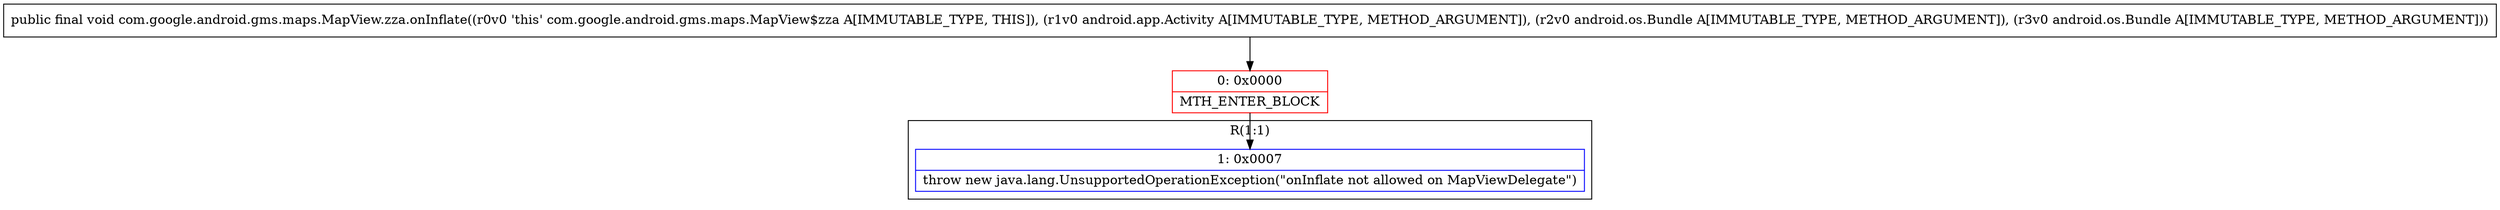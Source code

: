 digraph "CFG forcom.google.android.gms.maps.MapView.zza.onInflate(Landroid\/app\/Activity;Landroid\/os\/Bundle;Landroid\/os\/Bundle;)V" {
subgraph cluster_Region_1020490223 {
label = "R(1:1)";
node [shape=record,color=blue];
Node_1 [shape=record,label="{1\:\ 0x0007|throw new java.lang.UnsupportedOperationException(\"onInflate not allowed on MapViewDelegate\")\l}"];
}
Node_0 [shape=record,color=red,label="{0\:\ 0x0000|MTH_ENTER_BLOCK\l}"];
MethodNode[shape=record,label="{public final void com.google.android.gms.maps.MapView.zza.onInflate((r0v0 'this' com.google.android.gms.maps.MapView$zza A[IMMUTABLE_TYPE, THIS]), (r1v0 android.app.Activity A[IMMUTABLE_TYPE, METHOD_ARGUMENT]), (r2v0 android.os.Bundle A[IMMUTABLE_TYPE, METHOD_ARGUMENT]), (r3v0 android.os.Bundle A[IMMUTABLE_TYPE, METHOD_ARGUMENT])) }"];
MethodNode -> Node_0;
Node_0 -> Node_1;
}

